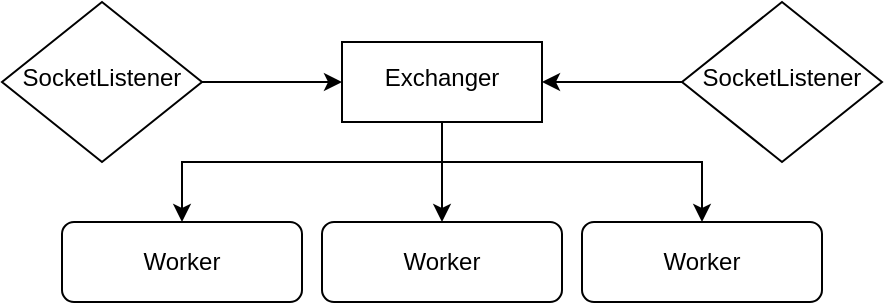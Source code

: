 <mxfile version="20.3.0" type="device"><diagram id="C5RBs43oDa-KdzZeNtuy" name="Page-1"><mxGraphModel dx="982" dy="602" grid="1" gridSize="10" guides="1" tooltips="1" connect="1" arrows="1" fold="1" page="1" pageScale="1" pageWidth="827" pageHeight="1169" math="0" shadow="0"><root><mxCell id="WIyWlLk6GJQsqaUBKTNV-0"/><mxCell id="WIyWlLk6GJQsqaUBKTNV-1" parent="WIyWlLk6GJQsqaUBKTNV-0"/><mxCell id="WIyWlLk6GJQsqaUBKTNV-7" value="Worker" style="rounded=1;whiteSpace=wrap;html=1;fontSize=12;glass=0;strokeWidth=1;shadow=0;" parent="WIyWlLk6GJQsqaUBKTNV-1" vertex="1"><mxGeometry x="310" y="420" width="120" height="40" as="geometry"/></mxCell><mxCell id="IfE18QwTiQ7Bb7Dp5VZf-26" style="edgeStyle=orthogonalEdgeStyle;rounded=0;orthogonalLoop=1;jettySize=auto;html=1;entryX=0;entryY=0.5;entryDx=0;entryDy=0;" edge="1" parent="WIyWlLk6GJQsqaUBKTNV-1" source="WIyWlLk6GJQsqaUBKTNV-10" target="IfE18QwTiQ7Bb7Dp5VZf-4"><mxGeometry relative="1" as="geometry"/></mxCell><mxCell id="WIyWlLk6GJQsqaUBKTNV-10" value="SocketListener" style="rhombus;whiteSpace=wrap;html=1;shadow=0;fontFamily=Helvetica;fontSize=12;align=center;strokeWidth=1;spacing=6;spacingTop=-4;" parent="WIyWlLk6GJQsqaUBKTNV-1" vertex="1"><mxGeometry x="20" y="310" width="100" height="80" as="geometry"/></mxCell><mxCell id="WIyWlLk6GJQsqaUBKTNV-11" value="Worker" style="rounded=1;whiteSpace=wrap;html=1;fontSize=12;glass=0;strokeWidth=1;shadow=0;" parent="WIyWlLk6GJQsqaUBKTNV-1" vertex="1"><mxGeometry x="180" y="420" width="120" height="40" as="geometry"/></mxCell><mxCell id="WIyWlLk6GJQsqaUBKTNV-12" value="Worker" style="rounded=1;whiteSpace=wrap;html=1;fontSize=12;glass=0;strokeWidth=1;shadow=0;" parent="WIyWlLk6GJQsqaUBKTNV-1" vertex="1"><mxGeometry x="50" y="420" width="120" height="40" as="geometry"/></mxCell><mxCell id="IfE18QwTiQ7Bb7Dp5VZf-25" style="edgeStyle=orthogonalEdgeStyle;rounded=0;orthogonalLoop=1;jettySize=auto;html=1;" edge="1" parent="WIyWlLk6GJQsqaUBKTNV-1" source="IfE18QwTiQ7Bb7Dp5VZf-1" target="IfE18QwTiQ7Bb7Dp5VZf-4"><mxGeometry relative="1" as="geometry"/></mxCell><mxCell id="IfE18QwTiQ7Bb7Dp5VZf-1" value="SocketListener" style="rhombus;whiteSpace=wrap;html=1;shadow=0;fontFamily=Helvetica;fontSize=12;align=center;strokeWidth=1;spacing=6;spacingTop=-4;" vertex="1" parent="WIyWlLk6GJQsqaUBKTNV-1"><mxGeometry x="360" y="310" width="100" height="80" as="geometry"/></mxCell><mxCell id="IfE18QwTiQ7Bb7Dp5VZf-19" style="edgeStyle=orthogonalEdgeStyle;rounded=0;orthogonalLoop=1;jettySize=auto;html=1;entryX=0.5;entryY=0;entryDx=0;entryDy=0;" edge="1" parent="WIyWlLk6GJQsqaUBKTNV-1" source="IfE18QwTiQ7Bb7Dp5VZf-4" target="WIyWlLk6GJQsqaUBKTNV-7"><mxGeometry relative="1" as="geometry"><Array as="points"><mxPoint x="240" y="390"/><mxPoint x="370" y="390"/></Array></mxGeometry></mxCell><mxCell id="IfE18QwTiQ7Bb7Dp5VZf-20" style="edgeStyle=orthogonalEdgeStyle;rounded=0;orthogonalLoop=1;jettySize=auto;html=1;entryX=0.5;entryY=0;entryDx=0;entryDy=0;" edge="1" parent="WIyWlLk6GJQsqaUBKTNV-1" source="IfE18QwTiQ7Bb7Dp5VZf-4" target="WIyWlLk6GJQsqaUBKTNV-11"><mxGeometry relative="1" as="geometry"><Array as="points"><mxPoint x="240" y="370"/><mxPoint x="240" y="370"/></Array></mxGeometry></mxCell><mxCell id="IfE18QwTiQ7Bb7Dp5VZf-21" style="edgeStyle=orthogonalEdgeStyle;rounded=0;orthogonalLoop=1;jettySize=auto;html=1;entryX=0.5;entryY=0;entryDx=0;entryDy=0;" edge="1" parent="WIyWlLk6GJQsqaUBKTNV-1" source="IfE18QwTiQ7Bb7Dp5VZf-4" target="WIyWlLk6GJQsqaUBKTNV-12"><mxGeometry relative="1" as="geometry"><Array as="points"><mxPoint x="240" y="390"/><mxPoint x="110" y="390"/></Array></mxGeometry></mxCell><mxCell id="IfE18QwTiQ7Bb7Dp5VZf-4" value="Exchanger" style="whiteSpace=wrap;html=1;shadow=0;strokeWidth=1;spacing=6;spacingTop=-4;" vertex="1" parent="WIyWlLk6GJQsqaUBKTNV-1"><mxGeometry x="190" y="330" width="100" height="40" as="geometry"/></mxCell></root></mxGraphModel></diagram></mxfile>